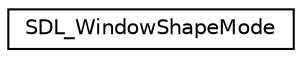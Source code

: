 digraph "Graphical Class Hierarchy"
{
  edge [fontname="Helvetica",fontsize="10",labelfontname="Helvetica",labelfontsize="10"];
  node [fontname="Helvetica",fontsize="10",shape=record];
  rankdir="LR";
  Node1 [label="SDL_WindowShapeMode",height=0.2,width=0.4,color="black", fillcolor="white", style="filled",URL="$struct_s_d_l___window_shape_mode.html",tooltip="A struct that tags the SDL_WindowShapeParams union with an enum describing the type of its contents..."];
}

